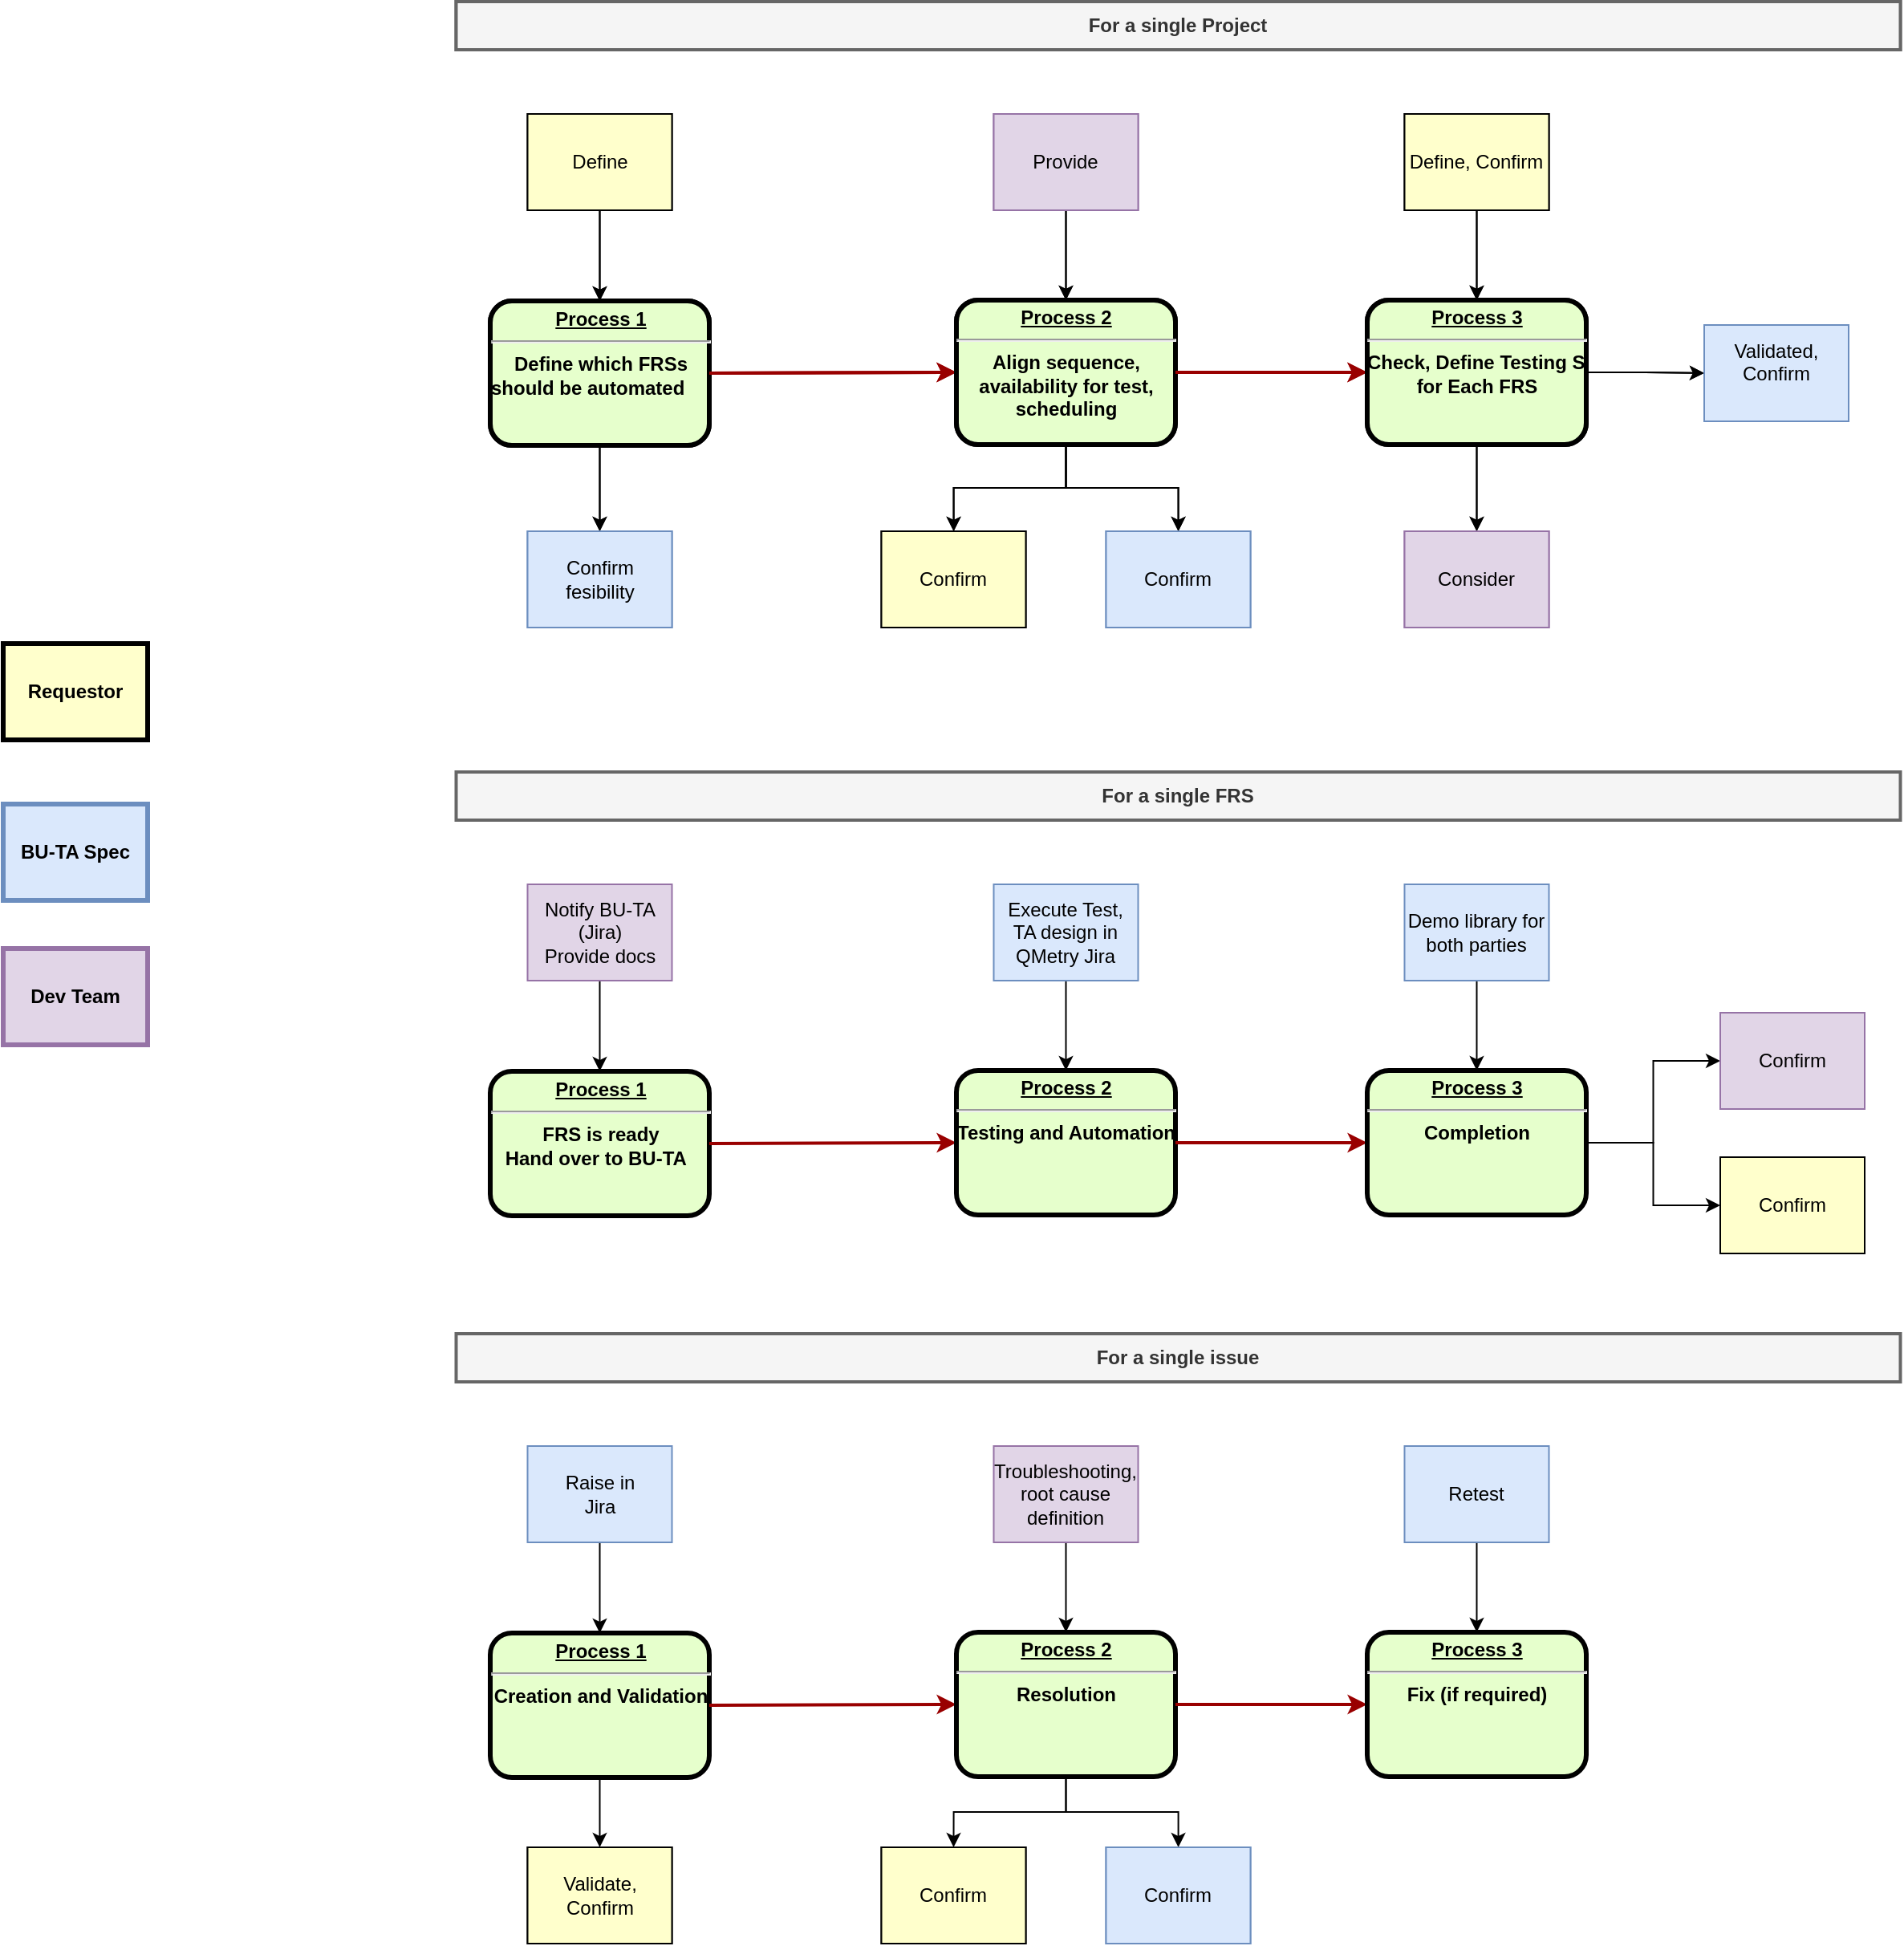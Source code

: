 <mxfile version="14.2.9" type="github">
  <diagram name="Page-1" id="c7558073-3199-34d8-9f00-42111426c3f3">
    <mxGraphModel dx="2248" dy="791" grid="1" gridSize="10" guides="1" tooltips="1" connect="1" arrows="1" fold="1" page="1" pageScale="1" pageWidth="826" pageHeight="1169" background="#ffffff" math="0" shadow="0">
      <root>
        <mxCell id="0" />
        <mxCell id="1" parent="0" />
        <mxCell id="TVN_P2z2MHr8vJ2xY7u7-117" style="edgeStyle=orthogonalEdgeStyle;rounded=0;orthogonalLoop=1;jettySize=auto;html=1;entryX=0.5;entryY=0;entryDx=0;entryDy=0;" edge="1" parent="1" source="2" target="TVN_P2z2MHr8vJ2xY7u7-108">
          <mxGeometry relative="1" as="geometry" />
        </mxCell>
        <mxCell id="2" value="&lt;p style=&quot;margin: 0px ; margin-top: 4px ; text-align: center ; text-decoration: underline&quot;&gt;&lt;strong&gt;Process 1&lt;br&gt;&lt;/strong&gt;&lt;/p&gt;&lt;hr&gt;Define which FRSs&lt;div align=&quot;left&quot;&gt; should be automated&amp;nbsp; &lt;br&gt;&lt;/div&gt;" style="verticalAlign=middle;align=center;overflow=fill;fontSize=12;fontFamily=Helvetica;html=1;rounded=1;fontStyle=1;strokeWidth=3;fillColor=#E6FFCC" parent="1" vertex="1">
          <mxGeometry x="-426.5" y="236.5" width="136.5" height="90" as="geometry" />
        </mxCell>
        <mxCell id="TVN_P2z2MHr8vJ2xY7u7-109" style="edgeStyle=orthogonalEdgeStyle;rounded=0;orthogonalLoop=1;jettySize=auto;html=1;entryX=0.5;entryY=0;entryDx=0;entryDy=0;" edge="1" parent="1" source="4" target="2">
          <mxGeometry relative="1" as="geometry" />
        </mxCell>
        <mxCell id="4" value="Define" style="whiteSpace=wrap;align=center;verticalAlign=middle;fontStyle=0;strokeWidth=1;fillColor=#FFFFCC;" parent="1" vertex="1">
          <mxGeometry x="-403.25" y="120" width="90" height="60" as="geometry" />
        </mxCell>
        <mxCell id="TVN_P2z2MHr8vJ2xY7u7-100" value="" style="edgeStyle=none;noEdgeStyle=1;strokeColor=#990000;strokeWidth=2;exitX=1;exitY=0.5;exitDx=0;exitDy=0;entryX=0;entryY=0.5;entryDx=0;entryDy=0;" edge="1" parent="1" source="2" target="TVN_P2z2MHr8vJ2xY7u7-101">
          <mxGeometry width="100" height="100" relative="1" as="geometry">
            <mxPoint x="-260" y="399.691" as="sourcePoint" />
            <mxPoint x="-160" y="282" as="targetPoint" />
          </mxGeometry>
        </mxCell>
        <mxCell id="TVN_P2z2MHr8vJ2xY7u7-114" style="edgeStyle=orthogonalEdgeStyle;rounded=0;orthogonalLoop=1;jettySize=auto;html=1;" edge="1" parent="1" source="TVN_P2z2MHr8vJ2xY7u7-101" target="TVN_P2z2MHr8vJ2xY7u7-113">
          <mxGeometry relative="1" as="geometry" />
        </mxCell>
        <mxCell id="TVN_P2z2MHr8vJ2xY7u7-116" style="edgeStyle=orthogonalEdgeStyle;rounded=0;orthogonalLoop=1;jettySize=auto;html=1;" edge="1" parent="1" source="TVN_P2z2MHr8vJ2xY7u7-101" target="TVN_P2z2MHr8vJ2xY7u7-115">
          <mxGeometry relative="1" as="geometry" />
        </mxCell>
        <mxCell id="TVN_P2z2MHr8vJ2xY7u7-101" value="&lt;p style=&quot;margin: 0px ; margin-top: 4px ; text-align: center ; text-decoration: underline&quot;&gt;&lt;strong&gt;Process 2&lt;br&gt;&lt;/strong&gt;&lt;/p&gt;&lt;hr&gt;&lt;div&gt;Align sequence, &lt;br&gt;&lt;/div&gt;&lt;div&gt;availability for test, &lt;br&gt;&lt;/div&gt;&lt;div&gt;scheduling&lt;br&gt;&lt;/div&gt;" style="verticalAlign=middle;align=center;overflow=fill;fontSize=12;fontFamily=Helvetica;html=1;rounded=1;fontStyle=1;strokeWidth=3;fillColor=#E6FFCC" vertex="1" parent="1">
          <mxGeometry x="-136" y="236" width="136.5" height="90" as="geometry" />
        </mxCell>
        <mxCell id="TVN_P2z2MHr8vJ2xY7u7-105" value="Requestor" style="whiteSpace=wrap;align=center;verticalAlign=middle;fontStyle=1;strokeWidth=3;fillColor=#FFFFCC" vertex="1" parent="1">
          <mxGeometry x="-730" y="450" width="90" height="60" as="geometry" />
        </mxCell>
        <mxCell id="TVN_P2z2MHr8vJ2xY7u7-106" value="BU-TA Spec" style="whiteSpace=wrap;align=center;verticalAlign=middle;fontStyle=1;strokeWidth=3;fillColor=#dae8fc;strokeColor=#6c8ebf;" vertex="1" parent="1">
          <mxGeometry x="-730" y="550" width="90" height="60" as="geometry" />
        </mxCell>
        <mxCell id="TVN_P2z2MHr8vJ2xY7u7-107" value="Dev Team" style="whiteSpace=wrap;align=center;verticalAlign=middle;fontStyle=1;strokeWidth=3;fillColor=#e1d5e7;strokeColor=#9673a6;" vertex="1" parent="1">
          <mxGeometry x="-730" y="640" width="90" height="60" as="geometry" />
        </mxCell>
        <mxCell id="TVN_P2z2MHr8vJ2xY7u7-108" value="Confirm fesibility" style="whiteSpace=wrap;align=center;verticalAlign=middle;fontStyle=0;strokeWidth=1;fillColor=#dae8fc;strokeColor=#6c8ebf;" vertex="1" parent="1">
          <mxGeometry x="-403.25" y="380" width="90" height="60" as="geometry" />
        </mxCell>
        <mxCell id="TVN_P2z2MHr8vJ2xY7u7-112" style="edgeStyle=orthogonalEdgeStyle;rounded=0;orthogonalLoop=1;jettySize=auto;html=1;exitX=0.5;exitY=1;exitDx=0;exitDy=0;entryX=0.5;entryY=0;entryDx=0;entryDy=0;" edge="1" parent="1" source="TVN_P2z2MHr8vJ2xY7u7-111" target="TVN_P2z2MHr8vJ2xY7u7-101">
          <mxGeometry relative="1" as="geometry" />
        </mxCell>
        <mxCell id="TVN_P2z2MHr8vJ2xY7u7-111" value="Provide" style="whiteSpace=wrap;align=center;verticalAlign=middle;fontStyle=0;strokeWidth=1;fillColor=#e1d5e7;strokeColor=#9673a6;" vertex="1" parent="1">
          <mxGeometry x="-112.75" y="120" width="90" height="60" as="geometry" />
        </mxCell>
        <mxCell id="TVN_P2z2MHr8vJ2xY7u7-113" value="Confirm" style="whiteSpace=wrap;align=center;verticalAlign=middle;fontStyle=0;strokeWidth=1;fillColor=#FFFFCC;" vertex="1" parent="1">
          <mxGeometry x="-182.75" y="380" width="90" height="60" as="geometry" />
        </mxCell>
        <mxCell id="TVN_P2z2MHr8vJ2xY7u7-115" value="Confirm" style="whiteSpace=wrap;align=center;verticalAlign=middle;fontStyle=0;strokeWidth=1;fillColor=#dae8fc;strokeColor=#6c8ebf;" vertex="1" parent="1">
          <mxGeometry x="-42.75" y="380" width="90" height="60" as="geometry" />
        </mxCell>
        <mxCell id="TVN_P2z2MHr8vJ2xY7u7-118" value="" style="edgeStyle=none;noEdgeStyle=1;strokeColor=#990000;strokeWidth=2;exitX=1;exitY=0.5;exitDx=0;exitDy=0;entryX=0;entryY=0.5;entryDx=0;entryDy=0;" edge="1" parent="1" target="TVN_P2z2MHr8vJ2xY7u7-119" source="TVN_P2z2MHr8vJ2xY7u7-101">
          <mxGeometry width="100" height="100" relative="1" as="geometry">
            <mxPoint x="30" y="281.5" as="sourcePoint" />
            <mxPoint x="160" y="282" as="targetPoint" />
          </mxGeometry>
        </mxCell>
        <mxCell id="TVN_P2z2MHr8vJ2xY7u7-127" style="edgeStyle=orthogonalEdgeStyle;rounded=0;orthogonalLoop=1;jettySize=auto;html=1;entryX=0.5;entryY=0;entryDx=0;entryDy=0;" edge="1" parent="1" source="TVN_P2z2MHr8vJ2xY7u7-119" target="TVN_P2z2MHr8vJ2xY7u7-124">
          <mxGeometry relative="1" as="geometry" />
        </mxCell>
        <mxCell id="TVN_P2z2MHr8vJ2xY7u7-128" style="edgeStyle=orthogonalEdgeStyle;rounded=0;orthogonalLoop=1;jettySize=auto;html=1;entryX=0;entryY=0.5;entryDx=0;entryDy=0;" edge="1" parent="1" source="TVN_P2z2MHr8vJ2xY7u7-119" target="TVN_P2z2MHr8vJ2xY7u7-123">
          <mxGeometry relative="1" as="geometry" />
        </mxCell>
        <mxCell id="TVN_P2z2MHr8vJ2xY7u7-119" value="&lt;p style=&quot;margin: 0px ; margin-top: 4px ; text-align: center ; text-decoration: underline&quot;&gt;&lt;strong&gt;Process 3&lt;br&gt;&lt;/strong&gt;&lt;/p&gt;&lt;hr&gt;&lt;div&gt;Define Testing Scope&lt;/div&gt;&lt;div&gt;for Each FRS&lt;br&gt;&lt;/div&gt;" style="verticalAlign=middle;align=center;overflow=fill;fontSize=12;fontFamily=Helvetica;html=1;rounded=1;fontStyle=1;strokeWidth=3;fillColor=#E6FFCC" vertex="1" parent="1">
          <mxGeometry x="120" y="236" width="136.5" height="90" as="geometry" />
        </mxCell>
        <mxCell id="TVN_P2z2MHr8vJ2xY7u7-120" style="edgeStyle=orthogonalEdgeStyle;rounded=0;orthogonalLoop=1;jettySize=auto;html=1;entryX=0.5;entryY=0;entryDx=0;entryDy=0;" edge="1" parent="1" source="TVN_P2z2MHr8vJ2xY7u7-121" target="TVN_P2z2MHr8vJ2xY7u7-119">
          <mxGeometry relative="1" as="geometry">
            <mxPoint x="175" y="236" as="targetPoint" />
          </mxGeometry>
        </mxCell>
        <mxCell id="TVN_P2z2MHr8vJ2xY7u7-121" value="Define, Confirm" style="whiteSpace=wrap;align=center;verticalAlign=middle;fontStyle=0;strokeWidth=1;fillColor=#FFFFCC;" vertex="1" parent="1">
          <mxGeometry x="143.25" y="120" width="90" height="60" as="geometry" />
        </mxCell>
        <mxCell id="TVN_P2z2MHr8vJ2xY7u7-123" value="Validated, Confirm, transfer to Dev Team " style="whiteSpace=wrap;align=center;verticalAlign=middle;fontStyle=0;strokeWidth=1;fillColor=#dae8fc;strokeColor=#6c8ebf;" vertex="1" parent="1">
          <mxGeometry x="330" y="251.5" width="90" height="60" as="geometry" />
        </mxCell>
        <mxCell id="TVN_P2z2MHr8vJ2xY7u7-124" value="Consider" style="whiteSpace=wrap;align=center;verticalAlign=middle;fontStyle=0;strokeWidth=1;fillColor=#e1d5e7;strokeColor=#9673a6;" vertex="1" parent="1">
          <mxGeometry x="143.25" y="380" width="90" height="60" as="geometry" />
        </mxCell>
        <mxCell id="TVN_P2z2MHr8vJ2xY7u7-129" value="For a single Project" style="whiteSpace=wrap;align=center;verticalAlign=middle;fontStyle=1;strokeWidth=2;fillColor=#f5f5f5;strokeColor=#666666;fontColor=#333333;" vertex="1" parent="1">
          <mxGeometry x="-447.75" y="50" width="900" height="30" as="geometry" />
        </mxCell>
        <mxCell id="TVN_P2z2MHr8vJ2xY7u7-130" style="edgeStyle=orthogonalEdgeStyle;rounded=0;orthogonalLoop=1;jettySize=auto;html=1;entryX=0.5;entryY=0;entryDx=0;entryDy=0;" edge="1" parent="1" source="TVN_P2z2MHr8vJ2xY7u7-131" target="TVN_P2z2MHr8vJ2xY7u7-138">
          <mxGeometry relative="1" as="geometry" />
        </mxCell>
        <mxCell id="TVN_P2z2MHr8vJ2xY7u7-131" value="&lt;p style=&quot;margin: 0px ; margin-top: 4px ; text-align: center ; text-decoration: underline&quot;&gt;&lt;strong&gt;Process 1&lt;br&gt;&lt;/strong&gt;&lt;/p&gt;&lt;hr&gt;Define which FRSs&lt;div align=&quot;left&quot;&gt; should be automated&amp;nbsp; &lt;br&gt;&lt;/div&gt;" style="verticalAlign=middle;align=center;overflow=fill;fontSize=12;fontFamily=Helvetica;html=1;rounded=1;fontStyle=1;strokeWidth=3;fillColor=#E6FFCC" vertex="1" parent="1">
          <mxGeometry x="-426.5" y="236.5" width="136.5" height="90" as="geometry" />
        </mxCell>
        <mxCell id="TVN_P2z2MHr8vJ2xY7u7-132" style="edgeStyle=orthogonalEdgeStyle;rounded=0;orthogonalLoop=1;jettySize=auto;html=1;entryX=0.5;entryY=0;entryDx=0;entryDy=0;" edge="1" parent="1" source="TVN_P2z2MHr8vJ2xY7u7-133" target="TVN_P2z2MHr8vJ2xY7u7-131">
          <mxGeometry relative="1" as="geometry" />
        </mxCell>
        <mxCell id="TVN_P2z2MHr8vJ2xY7u7-133" value="Define" style="whiteSpace=wrap;align=center;verticalAlign=middle;fontStyle=0;strokeWidth=1;fillColor=#FFFFCC;" vertex="1" parent="1">
          <mxGeometry x="-403.25" y="120" width="90" height="60" as="geometry" />
        </mxCell>
        <mxCell id="TVN_P2z2MHr8vJ2xY7u7-134" value="" style="edgeStyle=none;noEdgeStyle=1;strokeColor=#990000;strokeWidth=2;exitX=1;exitY=0.5;exitDx=0;exitDy=0;entryX=0;entryY=0.5;entryDx=0;entryDy=0;" edge="1" parent="1" source="TVN_P2z2MHr8vJ2xY7u7-131" target="TVN_P2z2MHr8vJ2xY7u7-137">
          <mxGeometry width="100" height="100" relative="1" as="geometry">
            <mxPoint x="-260" y="399.691" as="sourcePoint" />
            <mxPoint x="-160" y="282" as="targetPoint" />
          </mxGeometry>
        </mxCell>
        <mxCell id="TVN_P2z2MHr8vJ2xY7u7-135" style="edgeStyle=orthogonalEdgeStyle;rounded=0;orthogonalLoop=1;jettySize=auto;html=1;" edge="1" parent="1" source="TVN_P2z2MHr8vJ2xY7u7-137" target="TVN_P2z2MHr8vJ2xY7u7-141">
          <mxGeometry relative="1" as="geometry" />
        </mxCell>
        <mxCell id="TVN_P2z2MHr8vJ2xY7u7-136" style="edgeStyle=orthogonalEdgeStyle;rounded=0;orthogonalLoop=1;jettySize=auto;html=1;" edge="1" parent="1" source="TVN_P2z2MHr8vJ2xY7u7-137" target="TVN_P2z2MHr8vJ2xY7u7-142">
          <mxGeometry relative="1" as="geometry" />
        </mxCell>
        <mxCell id="TVN_P2z2MHr8vJ2xY7u7-137" value="&lt;p style=&quot;margin: 0px ; margin-top: 4px ; text-align: center ; text-decoration: underline&quot;&gt;&lt;strong&gt;Process 2&lt;br&gt;&lt;/strong&gt;&lt;/p&gt;&lt;hr&gt;&lt;div&gt;Align sequence, &lt;br&gt;&lt;/div&gt;&lt;div&gt;availability for test, &lt;br&gt;&lt;/div&gt;&lt;div&gt;scheduling&lt;br&gt;&lt;/div&gt;" style="verticalAlign=middle;align=center;overflow=fill;fontSize=12;fontFamily=Helvetica;html=1;rounded=1;fontStyle=1;strokeWidth=3;fillColor=#E6FFCC" vertex="1" parent="1">
          <mxGeometry x="-136" y="236" width="136.5" height="90" as="geometry" />
        </mxCell>
        <mxCell id="TVN_P2z2MHr8vJ2xY7u7-138" value="Confirm fesibility" style="whiteSpace=wrap;align=center;verticalAlign=middle;fontStyle=0;strokeWidth=1;fillColor=#dae8fc;strokeColor=#6c8ebf;" vertex="1" parent="1">
          <mxGeometry x="-403.25" y="380" width="90" height="60" as="geometry" />
        </mxCell>
        <mxCell id="TVN_P2z2MHr8vJ2xY7u7-139" style="edgeStyle=orthogonalEdgeStyle;rounded=0;orthogonalLoop=1;jettySize=auto;html=1;exitX=0.5;exitY=1;exitDx=0;exitDy=0;entryX=0.5;entryY=0;entryDx=0;entryDy=0;" edge="1" parent="1" source="TVN_P2z2MHr8vJ2xY7u7-140" target="TVN_P2z2MHr8vJ2xY7u7-137">
          <mxGeometry relative="1" as="geometry" />
        </mxCell>
        <mxCell id="TVN_P2z2MHr8vJ2xY7u7-140" value="Provide" style="whiteSpace=wrap;align=center;verticalAlign=middle;fontStyle=0;strokeWidth=1;fillColor=#e1d5e7;strokeColor=#9673a6;" vertex="1" parent="1">
          <mxGeometry x="-112.75" y="120" width="90" height="60" as="geometry" />
        </mxCell>
        <mxCell id="TVN_P2z2MHr8vJ2xY7u7-141" value="Confirm" style="whiteSpace=wrap;align=center;verticalAlign=middle;fontStyle=0;strokeWidth=1;fillColor=#FFFFCC;" vertex="1" parent="1">
          <mxGeometry x="-182.75" y="380" width="90" height="60" as="geometry" />
        </mxCell>
        <mxCell id="TVN_P2z2MHr8vJ2xY7u7-142" value="Confirm" style="whiteSpace=wrap;align=center;verticalAlign=middle;fontStyle=0;strokeWidth=1;fillColor=#dae8fc;strokeColor=#6c8ebf;" vertex="1" parent="1">
          <mxGeometry x="-42.75" y="380" width="90" height="60" as="geometry" />
        </mxCell>
        <mxCell id="TVN_P2z2MHr8vJ2xY7u7-143" value="" style="edgeStyle=none;noEdgeStyle=1;strokeColor=#990000;strokeWidth=2;exitX=1;exitY=0.5;exitDx=0;exitDy=0;entryX=0;entryY=0.5;entryDx=0;entryDy=0;" edge="1" parent="1" source="TVN_P2z2MHr8vJ2xY7u7-137" target="TVN_P2z2MHr8vJ2xY7u7-146">
          <mxGeometry width="100" height="100" relative="1" as="geometry">
            <mxPoint x="30" y="281.5" as="sourcePoint" />
            <mxPoint x="160" y="282" as="targetPoint" />
          </mxGeometry>
        </mxCell>
        <mxCell id="TVN_P2z2MHr8vJ2xY7u7-144" style="edgeStyle=orthogonalEdgeStyle;rounded=0;orthogonalLoop=1;jettySize=auto;html=1;entryX=0.5;entryY=0;entryDx=0;entryDy=0;" edge="1" parent="1" source="TVN_P2z2MHr8vJ2xY7u7-146" target="TVN_P2z2MHr8vJ2xY7u7-150">
          <mxGeometry relative="1" as="geometry" />
        </mxCell>
        <mxCell id="TVN_P2z2MHr8vJ2xY7u7-145" style="edgeStyle=orthogonalEdgeStyle;rounded=0;orthogonalLoop=1;jettySize=auto;html=1;entryX=0;entryY=0.5;entryDx=0;entryDy=0;" edge="1" parent="1" source="TVN_P2z2MHr8vJ2xY7u7-146" target="TVN_P2z2MHr8vJ2xY7u7-149">
          <mxGeometry relative="1" as="geometry" />
        </mxCell>
        <mxCell id="TVN_P2z2MHr8vJ2xY7u7-146" value="&lt;p style=&quot;margin: 0px ; margin-top: 4px ; text-align: center ; text-decoration: underline&quot;&gt;&lt;strong&gt;Process 3&lt;br&gt;&lt;/strong&gt;&lt;/p&gt;&lt;hr&gt;&lt;div&gt;Check, Define Testing Scope&lt;/div&gt;&lt;div&gt;for Each FRS&lt;br&gt;&lt;/div&gt;" style="verticalAlign=middle;align=center;overflow=fill;fontSize=12;fontFamily=Helvetica;html=1;rounded=1;fontStyle=1;strokeWidth=3;fillColor=#E6FFCC" vertex="1" parent="1">
          <mxGeometry x="120" y="236" width="136.5" height="90" as="geometry" />
        </mxCell>
        <mxCell id="TVN_P2z2MHr8vJ2xY7u7-147" style="edgeStyle=orthogonalEdgeStyle;rounded=0;orthogonalLoop=1;jettySize=auto;html=1;entryX=0.5;entryY=0;entryDx=0;entryDy=0;" edge="1" parent="1" source="TVN_P2z2MHr8vJ2xY7u7-148" target="TVN_P2z2MHr8vJ2xY7u7-146">
          <mxGeometry relative="1" as="geometry">
            <mxPoint x="175" y="236" as="targetPoint" />
          </mxGeometry>
        </mxCell>
        <mxCell id="TVN_P2z2MHr8vJ2xY7u7-148" value="Define, Confirm" style="whiteSpace=wrap;align=center;verticalAlign=middle;fontStyle=0;strokeWidth=1;fillColor=#FFFFCC;" vertex="1" parent="1">
          <mxGeometry x="143.25" y="120" width="90" height="60" as="geometry" />
        </mxCell>
        <mxCell id="TVN_P2z2MHr8vJ2xY7u7-149" value="Validated, Confirm&#xa;" style="whiteSpace=wrap;align=center;verticalAlign=middle;fontStyle=0;strokeWidth=1;fillColor=#dae8fc;strokeColor=#6c8ebf;" vertex="1" parent="1">
          <mxGeometry x="330" y="251.5" width="90" height="60" as="geometry" />
        </mxCell>
        <mxCell id="TVN_P2z2MHr8vJ2xY7u7-150" value="Consider" style="whiteSpace=wrap;align=center;verticalAlign=middle;fontStyle=0;strokeWidth=1;fillColor=#e1d5e7;strokeColor=#9673a6;" vertex="1" parent="1">
          <mxGeometry x="143.25" y="380" width="90" height="60" as="geometry" />
        </mxCell>
        <mxCell id="TVN_P2z2MHr8vJ2xY7u7-151" value="For a single Project" style="whiteSpace=wrap;align=center;verticalAlign=middle;fontStyle=1;strokeWidth=2;fillColor=#f5f5f5;strokeColor=#666666;fontColor=#333333;" vertex="1" parent="1">
          <mxGeometry x="-447.75" y="50" width="900" height="30" as="geometry" />
        </mxCell>
        <mxCell id="TVN_P2z2MHr8vJ2xY7u7-153" value="&lt;p style=&quot;margin: 0px ; margin-top: 4px ; text-align: center ; text-decoration: underline&quot;&gt;&lt;strong&gt;Process 1&lt;br&gt;&lt;/strong&gt;&lt;/p&gt;&lt;hr&gt;&lt;div&gt;FRS is ready&lt;br&gt;&lt;/div&gt;&lt;div&gt;Hand over to BU-TA &amp;nbsp; &lt;/div&gt;" style="verticalAlign=middle;align=center;overflow=fill;fontSize=12;fontFamily=Helvetica;html=1;rounded=1;fontStyle=1;strokeWidth=3;fillColor=#E6FFCC" vertex="1" parent="1">
          <mxGeometry x="-426.5" y="716.5" width="136.5" height="90" as="geometry" />
        </mxCell>
        <mxCell id="TVN_P2z2MHr8vJ2xY7u7-154" style="edgeStyle=orthogonalEdgeStyle;rounded=0;orthogonalLoop=1;jettySize=auto;html=1;entryX=0.5;entryY=0;entryDx=0;entryDy=0;" edge="1" parent="1" source="TVN_P2z2MHr8vJ2xY7u7-155" target="TVN_P2z2MHr8vJ2xY7u7-153">
          <mxGeometry relative="1" as="geometry" />
        </mxCell>
        <mxCell id="TVN_P2z2MHr8vJ2xY7u7-155" value="Notify BU-TA&#xa;(Jira)&#xa;Provide docs" style="whiteSpace=wrap;align=center;verticalAlign=middle;fontStyle=0;strokeWidth=1;fillColor=#e1d5e7;strokeColor=#9673a6;" vertex="1" parent="1">
          <mxGeometry x="-403.25" y="600" width="90" height="60" as="geometry" />
        </mxCell>
        <mxCell id="TVN_P2z2MHr8vJ2xY7u7-156" value="" style="edgeStyle=none;noEdgeStyle=1;strokeColor=#990000;strokeWidth=2;exitX=1;exitY=0.5;exitDx=0;exitDy=0;entryX=0;entryY=0.5;entryDx=0;entryDy=0;" edge="1" parent="1" source="TVN_P2z2MHr8vJ2xY7u7-153" target="TVN_P2z2MHr8vJ2xY7u7-159">
          <mxGeometry width="100" height="100" relative="1" as="geometry">
            <mxPoint x="-260" y="879.691" as="sourcePoint" />
            <mxPoint x="-160" y="762" as="targetPoint" />
          </mxGeometry>
        </mxCell>
        <mxCell id="TVN_P2z2MHr8vJ2xY7u7-159" value="&lt;p style=&quot;margin: 0px ; margin-top: 4px ; text-align: center ; text-decoration: underline&quot;&gt;&lt;strong&gt;Process 2&lt;br&gt;&lt;/strong&gt;&lt;/p&gt;&lt;hr&gt;Testing and Automation" style="verticalAlign=middle;align=center;overflow=fill;fontSize=12;fontFamily=Helvetica;html=1;rounded=1;fontStyle=1;strokeWidth=3;fillColor=#E6FFCC" vertex="1" parent="1">
          <mxGeometry x="-136" y="716" width="136.5" height="90" as="geometry" />
        </mxCell>
        <mxCell id="TVN_P2z2MHr8vJ2xY7u7-161" style="edgeStyle=orthogonalEdgeStyle;rounded=0;orthogonalLoop=1;jettySize=auto;html=1;exitX=0.5;exitY=1;exitDx=0;exitDy=0;entryX=0.5;entryY=0;entryDx=0;entryDy=0;" edge="1" parent="1" source="TVN_P2z2MHr8vJ2xY7u7-162" target="TVN_P2z2MHr8vJ2xY7u7-159">
          <mxGeometry relative="1" as="geometry" />
        </mxCell>
        <mxCell id="TVN_P2z2MHr8vJ2xY7u7-162" value="Execute Test, TA design in QMetry Jira" style="whiteSpace=wrap;align=center;verticalAlign=middle;fontStyle=0;strokeWidth=1;fillColor=#dae8fc;strokeColor=#6c8ebf;" vertex="1" parent="1">
          <mxGeometry x="-112.75" y="600" width="90" height="60" as="geometry" />
        </mxCell>
        <mxCell id="TVN_P2z2MHr8vJ2xY7u7-165" value="" style="edgeStyle=none;noEdgeStyle=1;strokeColor=#990000;strokeWidth=2;exitX=1;exitY=0.5;exitDx=0;exitDy=0;entryX=0;entryY=0.5;entryDx=0;entryDy=0;" edge="1" parent="1" source="TVN_P2z2MHr8vJ2xY7u7-159" target="TVN_P2z2MHr8vJ2xY7u7-168">
          <mxGeometry width="100" height="100" relative="1" as="geometry">
            <mxPoint x="30" y="761.5" as="sourcePoint" />
            <mxPoint x="160" y="762" as="targetPoint" />
          </mxGeometry>
        </mxCell>
        <mxCell id="TVN_P2z2MHr8vJ2xY7u7-183" style="edgeStyle=orthogonalEdgeStyle;rounded=0;orthogonalLoop=1;jettySize=auto;html=1;entryX=0;entryY=0.5;entryDx=0;entryDy=0;exitX=1;exitY=0.5;exitDx=0;exitDy=0;" edge="1" parent="1" source="TVN_P2z2MHr8vJ2xY7u7-168" target="TVN_P2z2MHr8vJ2xY7u7-177">
          <mxGeometry relative="1" as="geometry">
            <mxPoint x="433" y="840" as="targetPoint" />
          </mxGeometry>
        </mxCell>
        <mxCell id="TVN_P2z2MHr8vJ2xY7u7-168" value="&lt;p style=&quot;margin: 0px ; margin-top: 4px ; text-align: center ; text-decoration: underline&quot;&gt;&lt;strong&gt;Process 3&lt;br&gt;&lt;/strong&gt;&lt;/p&gt;&lt;hr&gt;Completion" style="verticalAlign=middle;align=center;overflow=fill;fontSize=12;fontFamily=Helvetica;html=1;rounded=1;fontStyle=1;strokeWidth=3;fillColor=#E6FFCC" vertex="1" parent="1">
          <mxGeometry x="120" y="716" width="136.5" height="90" as="geometry" />
        </mxCell>
        <mxCell id="TVN_P2z2MHr8vJ2xY7u7-169" style="edgeStyle=orthogonalEdgeStyle;rounded=0;orthogonalLoop=1;jettySize=auto;html=1;entryX=0.5;entryY=0;entryDx=0;entryDy=0;" edge="1" parent="1" source="TVN_P2z2MHr8vJ2xY7u7-170" target="TVN_P2z2MHr8vJ2xY7u7-168">
          <mxGeometry relative="1" as="geometry">
            <mxPoint x="175" y="716" as="targetPoint" />
          </mxGeometry>
        </mxCell>
        <mxCell id="TVN_P2z2MHr8vJ2xY7u7-170" value="Demo library for both parties" style="whiteSpace=wrap;align=center;verticalAlign=middle;fontStyle=0;strokeWidth=1;fillColor=#dae8fc;strokeColor=#6c8ebf;" vertex="1" parent="1">
          <mxGeometry x="143.25" y="600" width="90" height="60" as="geometry" />
        </mxCell>
        <mxCell id="TVN_P2z2MHr8vJ2xY7u7-173" value="For a single FRS" style="whiteSpace=wrap;align=center;verticalAlign=middle;fontStyle=1;strokeWidth=2;fillColor=#f5f5f5;strokeColor=#666666;fontColor=#333333;" vertex="1" parent="1">
          <mxGeometry x="-447.75" y="530" width="900" height="30" as="geometry" />
        </mxCell>
        <mxCell id="TVN_P2z2MHr8vJ2xY7u7-177" value="Confirm" style="whiteSpace=wrap;align=center;verticalAlign=middle;fontStyle=0;strokeWidth=1;fillColor=#FFFFCC;" vertex="1" parent="1">
          <mxGeometry x="340" y="770" width="90" height="60" as="geometry" />
        </mxCell>
        <mxCell id="TVN_P2z2MHr8vJ2xY7u7-180" style="edgeStyle=orthogonalEdgeStyle;rounded=0;orthogonalLoop=1;jettySize=auto;html=1;exitX=1;exitY=0.5;exitDx=0;exitDy=0;" edge="1" parent="1" target="TVN_P2z2MHr8vJ2xY7u7-182" source="TVN_P2z2MHr8vJ2xY7u7-168">
          <mxGeometry relative="1" as="geometry">
            <mxPoint x="205.05" y="860" as="sourcePoint" />
          </mxGeometry>
        </mxCell>
        <mxCell id="TVN_P2z2MHr8vJ2xY7u7-182" value="Confirm" style="whiteSpace=wrap;align=center;verticalAlign=middle;fontStyle=0;strokeWidth=1;fillColor=#e1d5e7;strokeColor=#9673a6;" vertex="1" parent="1">
          <mxGeometry x="340" y="680" width="90" height="60" as="geometry" />
        </mxCell>
        <mxCell id="TVN_P2z2MHr8vJ2xY7u7-203" style="edgeStyle=orthogonalEdgeStyle;rounded=0;orthogonalLoop=1;jettySize=auto;html=1;exitX=0.5;exitY=1;exitDx=0;exitDy=0;entryX=0.5;entryY=0;entryDx=0;entryDy=0;" edge="1" parent="1" source="TVN_P2z2MHr8vJ2xY7u7-186" target="TVN_P2z2MHr8vJ2xY7u7-202">
          <mxGeometry relative="1" as="geometry" />
        </mxCell>
        <mxCell id="TVN_P2z2MHr8vJ2xY7u7-186" value="&lt;p style=&quot;margin: 0px ; margin-top: 4px ; text-align: center ; text-decoration: underline&quot;&gt;&lt;strong&gt;Process 1&lt;br&gt;&lt;/strong&gt;&lt;/p&gt;&lt;hr&gt;Creation and Validation " style="verticalAlign=middle;align=center;overflow=fill;fontSize=12;fontFamily=Helvetica;html=1;rounded=1;fontStyle=1;strokeWidth=3;fillColor=#E6FFCC" vertex="1" parent="1">
          <mxGeometry x="-426.5" y="1066.5" width="136.5" height="90" as="geometry" />
        </mxCell>
        <mxCell id="TVN_P2z2MHr8vJ2xY7u7-187" style="edgeStyle=orthogonalEdgeStyle;rounded=0;orthogonalLoop=1;jettySize=auto;html=1;entryX=0.5;entryY=0;entryDx=0;entryDy=0;" edge="1" parent="1" source="TVN_P2z2MHr8vJ2xY7u7-188" target="TVN_P2z2MHr8vJ2xY7u7-186">
          <mxGeometry relative="1" as="geometry" />
        </mxCell>
        <mxCell id="TVN_P2z2MHr8vJ2xY7u7-188" value="Raise in &#xa;Jira" style="whiteSpace=wrap;align=center;verticalAlign=middle;fontStyle=0;strokeWidth=1;fillColor=#dae8fc;strokeColor=#6c8ebf;" vertex="1" parent="1">
          <mxGeometry x="-403.25" y="950" width="90" height="60" as="geometry" />
        </mxCell>
        <mxCell id="TVN_P2z2MHr8vJ2xY7u7-189" value="" style="edgeStyle=none;noEdgeStyle=1;strokeColor=#990000;strokeWidth=2;exitX=1;exitY=0.5;exitDx=0;exitDy=0;entryX=0;entryY=0.5;entryDx=0;entryDy=0;" edge="1" parent="1" source="TVN_P2z2MHr8vJ2xY7u7-186" target="TVN_P2z2MHr8vJ2xY7u7-190">
          <mxGeometry width="100" height="100" relative="1" as="geometry">
            <mxPoint x="-260" y="1229.691" as="sourcePoint" />
            <mxPoint x="-160" y="1112" as="targetPoint" />
          </mxGeometry>
        </mxCell>
        <mxCell id="TVN_P2z2MHr8vJ2xY7u7-210" style="edgeStyle=orthogonalEdgeStyle;rounded=0;orthogonalLoop=1;jettySize=auto;html=1;entryX=0.5;entryY=0;entryDx=0;entryDy=0;" edge="1" parent="1" source="TVN_P2z2MHr8vJ2xY7u7-190" target="TVN_P2z2MHr8vJ2xY7u7-208">
          <mxGeometry relative="1" as="geometry" />
        </mxCell>
        <mxCell id="TVN_P2z2MHr8vJ2xY7u7-211" style="edgeStyle=orthogonalEdgeStyle;rounded=0;orthogonalLoop=1;jettySize=auto;html=1;" edge="1" parent="1" source="TVN_P2z2MHr8vJ2xY7u7-190" target="TVN_P2z2MHr8vJ2xY7u7-209">
          <mxGeometry relative="1" as="geometry" />
        </mxCell>
        <mxCell id="TVN_P2z2MHr8vJ2xY7u7-190" value="&lt;p style=&quot;margin: 0px ; margin-top: 4px ; text-align: center ; text-decoration: underline&quot;&gt;&lt;strong&gt;Process 2&lt;br&gt;&lt;/strong&gt;&lt;/p&gt;&lt;hr&gt;Resolution" style="verticalAlign=middle;align=center;overflow=fill;fontSize=12;fontFamily=Helvetica;html=1;rounded=1;fontStyle=1;strokeWidth=3;fillColor=#E6FFCC" vertex="1" parent="1">
          <mxGeometry x="-136" y="1066" width="136.5" height="90" as="geometry" />
        </mxCell>
        <mxCell id="TVN_P2z2MHr8vJ2xY7u7-191" style="edgeStyle=orthogonalEdgeStyle;rounded=0;orthogonalLoop=1;jettySize=auto;html=1;exitX=0.5;exitY=1;exitDx=0;exitDy=0;entryX=0.5;entryY=0;entryDx=0;entryDy=0;" edge="1" parent="1" source="TVN_P2z2MHr8vJ2xY7u7-192" target="TVN_P2z2MHr8vJ2xY7u7-190">
          <mxGeometry relative="1" as="geometry" />
        </mxCell>
        <mxCell id="TVN_P2z2MHr8vJ2xY7u7-192" value="Troubleshooting, root cause definition" style="whiteSpace=wrap;align=center;verticalAlign=middle;fontStyle=0;strokeWidth=1;fillColor=#e1d5e7;strokeColor=#9673a6;" vertex="1" parent="1">
          <mxGeometry x="-112.75" y="950" width="90" height="60" as="geometry" />
        </mxCell>
        <mxCell id="TVN_P2z2MHr8vJ2xY7u7-193" value="" style="edgeStyle=none;noEdgeStyle=1;strokeColor=#990000;strokeWidth=2;exitX=1;exitY=0.5;exitDx=0;exitDy=0;entryX=0;entryY=0.5;entryDx=0;entryDy=0;" edge="1" parent="1" source="TVN_P2z2MHr8vJ2xY7u7-190" target="TVN_P2z2MHr8vJ2xY7u7-195">
          <mxGeometry width="100" height="100" relative="1" as="geometry">
            <mxPoint x="30" y="1111.5" as="sourcePoint" />
            <mxPoint x="160" y="1112" as="targetPoint" />
          </mxGeometry>
        </mxCell>
        <mxCell id="TVN_P2z2MHr8vJ2xY7u7-195" value="&lt;p style=&quot;margin: 0px ; margin-top: 4px ; text-align: center ; text-decoration: underline&quot;&gt;&lt;strong&gt;Process 3&lt;br&gt;&lt;/strong&gt;&lt;/p&gt;&lt;hr&gt;Fix (if required)" style="verticalAlign=middle;align=center;overflow=fill;fontSize=12;fontFamily=Helvetica;html=1;rounded=1;fontStyle=1;strokeWidth=3;fillColor=#E6FFCC" vertex="1" parent="1">
          <mxGeometry x="120" y="1066" width="136.5" height="90" as="geometry" />
        </mxCell>
        <mxCell id="TVN_P2z2MHr8vJ2xY7u7-196" style="edgeStyle=orthogonalEdgeStyle;rounded=0;orthogonalLoop=1;jettySize=auto;html=1;entryX=0.5;entryY=0;entryDx=0;entryDy=0;" edge="1" parent="1" source="TVN_P2z2MHr8vJ2xY7u7-197" target="TVN_P2z2MHr8vJ2xY7u7-195">
          <mxGeometry relative="1" as="geometry">
            <mxPoint x="175" y="1066" as="targetPoint" />
          </mxGeometry>
        </mxCell>
        <mxCell id="TVN_P2z2MHr8vJ2xY7u7-197" value="Retest" style="whiteSpace=wrap;align=center;verticalAlign=middle;fontStyle=0;strokeWidth=1;fillColor=#dae8fc;strokeColor=#6c8ebf;" vertex="1" parent="1">
          <mxGeometry x="143.25" y="950" width="90" height="60" as="geometry" />
        </mxCell>
        <mxCell id="TVN_P2z2MHr8vJ2xY7u7-198" value="For a single issue" style="whiteSpace=wrap;align=center;verticalAlign=middle;fontStyle=1;strokeWidth=2;fillColor=#f5f5f5;strokeColor=#666666;fontColor=#333333;" vertex="1" parent="1">
          <mxGeometry x="-447.75" y="880" width="900" height="30" as="geometry" />
        </mxCell>
        <mxCell id="TVN_P2z2MHr8vJ2xY7u7-202" value="Validate, Confirm" style="whiteSpace=wrap;align=center;verticalAlign=middle;fontStyle=0;strokeWidth=1;fillColor=#FFFFCC;" vertex="1" parent="1">
          <mxGeometry x="-403.25" y="1200" width="90" height="60" as="geometry" />
        </mxCell>
        <mxCell id="TVN_P2z2MHr8vJ2xY7u7-204" value="Validate, Confirm" style="whiteSpace=wrap;align=center;verticalAlign=middle;fontStyle=0;strokeWidth=1;fillColor=#FFFFCC;" vertex="1" parent="1">
          <mxGeometry x="-403.25" y="1200" width="90" height="60" as="geometry" />
        </mxCell>
        <mxCell id="TVN_P2z2MHr8vJ2xY7u7-206" value="Confirm" style="whiteSpace=wrap;align=center;verticalAlign=middle;fontStyle=0;strokeWidth=1;fillColor=#FFFFCC;" vertex="1" parent="1">
          <mxGeometry x="-182.75" y="1200" width="90" height="60" as="geometry" />
        </mxCell>
        <mxCell id="TVN_P2z2MHr8vJ2xY7u7-207" value="Confirm" style="whiteSpace=wrap;align=center;verticalAlign=middle;fontStyle=0;strokeWidth=1;fillColor=#dae8fc;strokeColor=#6c8ebf;" vertex="1" parent="1">
          <mxGeometry x="-42.75" y="1200" width="90" height="60" as="geometry" />
        </mxCell>
        <mxCell id="TVN_P2z2MHr8vJ2xY7u7-208" value="Confirm" style="whiteSpace=wrap;align=center;verticalAlign=middle;fontStyle=0;strokeWidth=1;fillColor=#FFFFCC;" vertex="1" parent="1">
          <mxGeometry x="-182.75" y="1200" width="90" height="60" as="geometry" />
        </mxCell>
        <mxCell id="TVN_P2z2MHr8vJ2xY7u7-209" value="Confirm" style="whiteSpace=wrap;align=center;verticalAlign=middle;fontStyle=0;strokeWidth=1;fillColor=#dae8fc;strokeColor=#6c8ebf;" vertex="1" parent="1">
          <mxGeometry x="-42.75" y="1200" width="90" height="60" as="geometry" />
        </mxCell>
      </root>
    </mxGraphModel>
  </diagram>
</mxfile>
